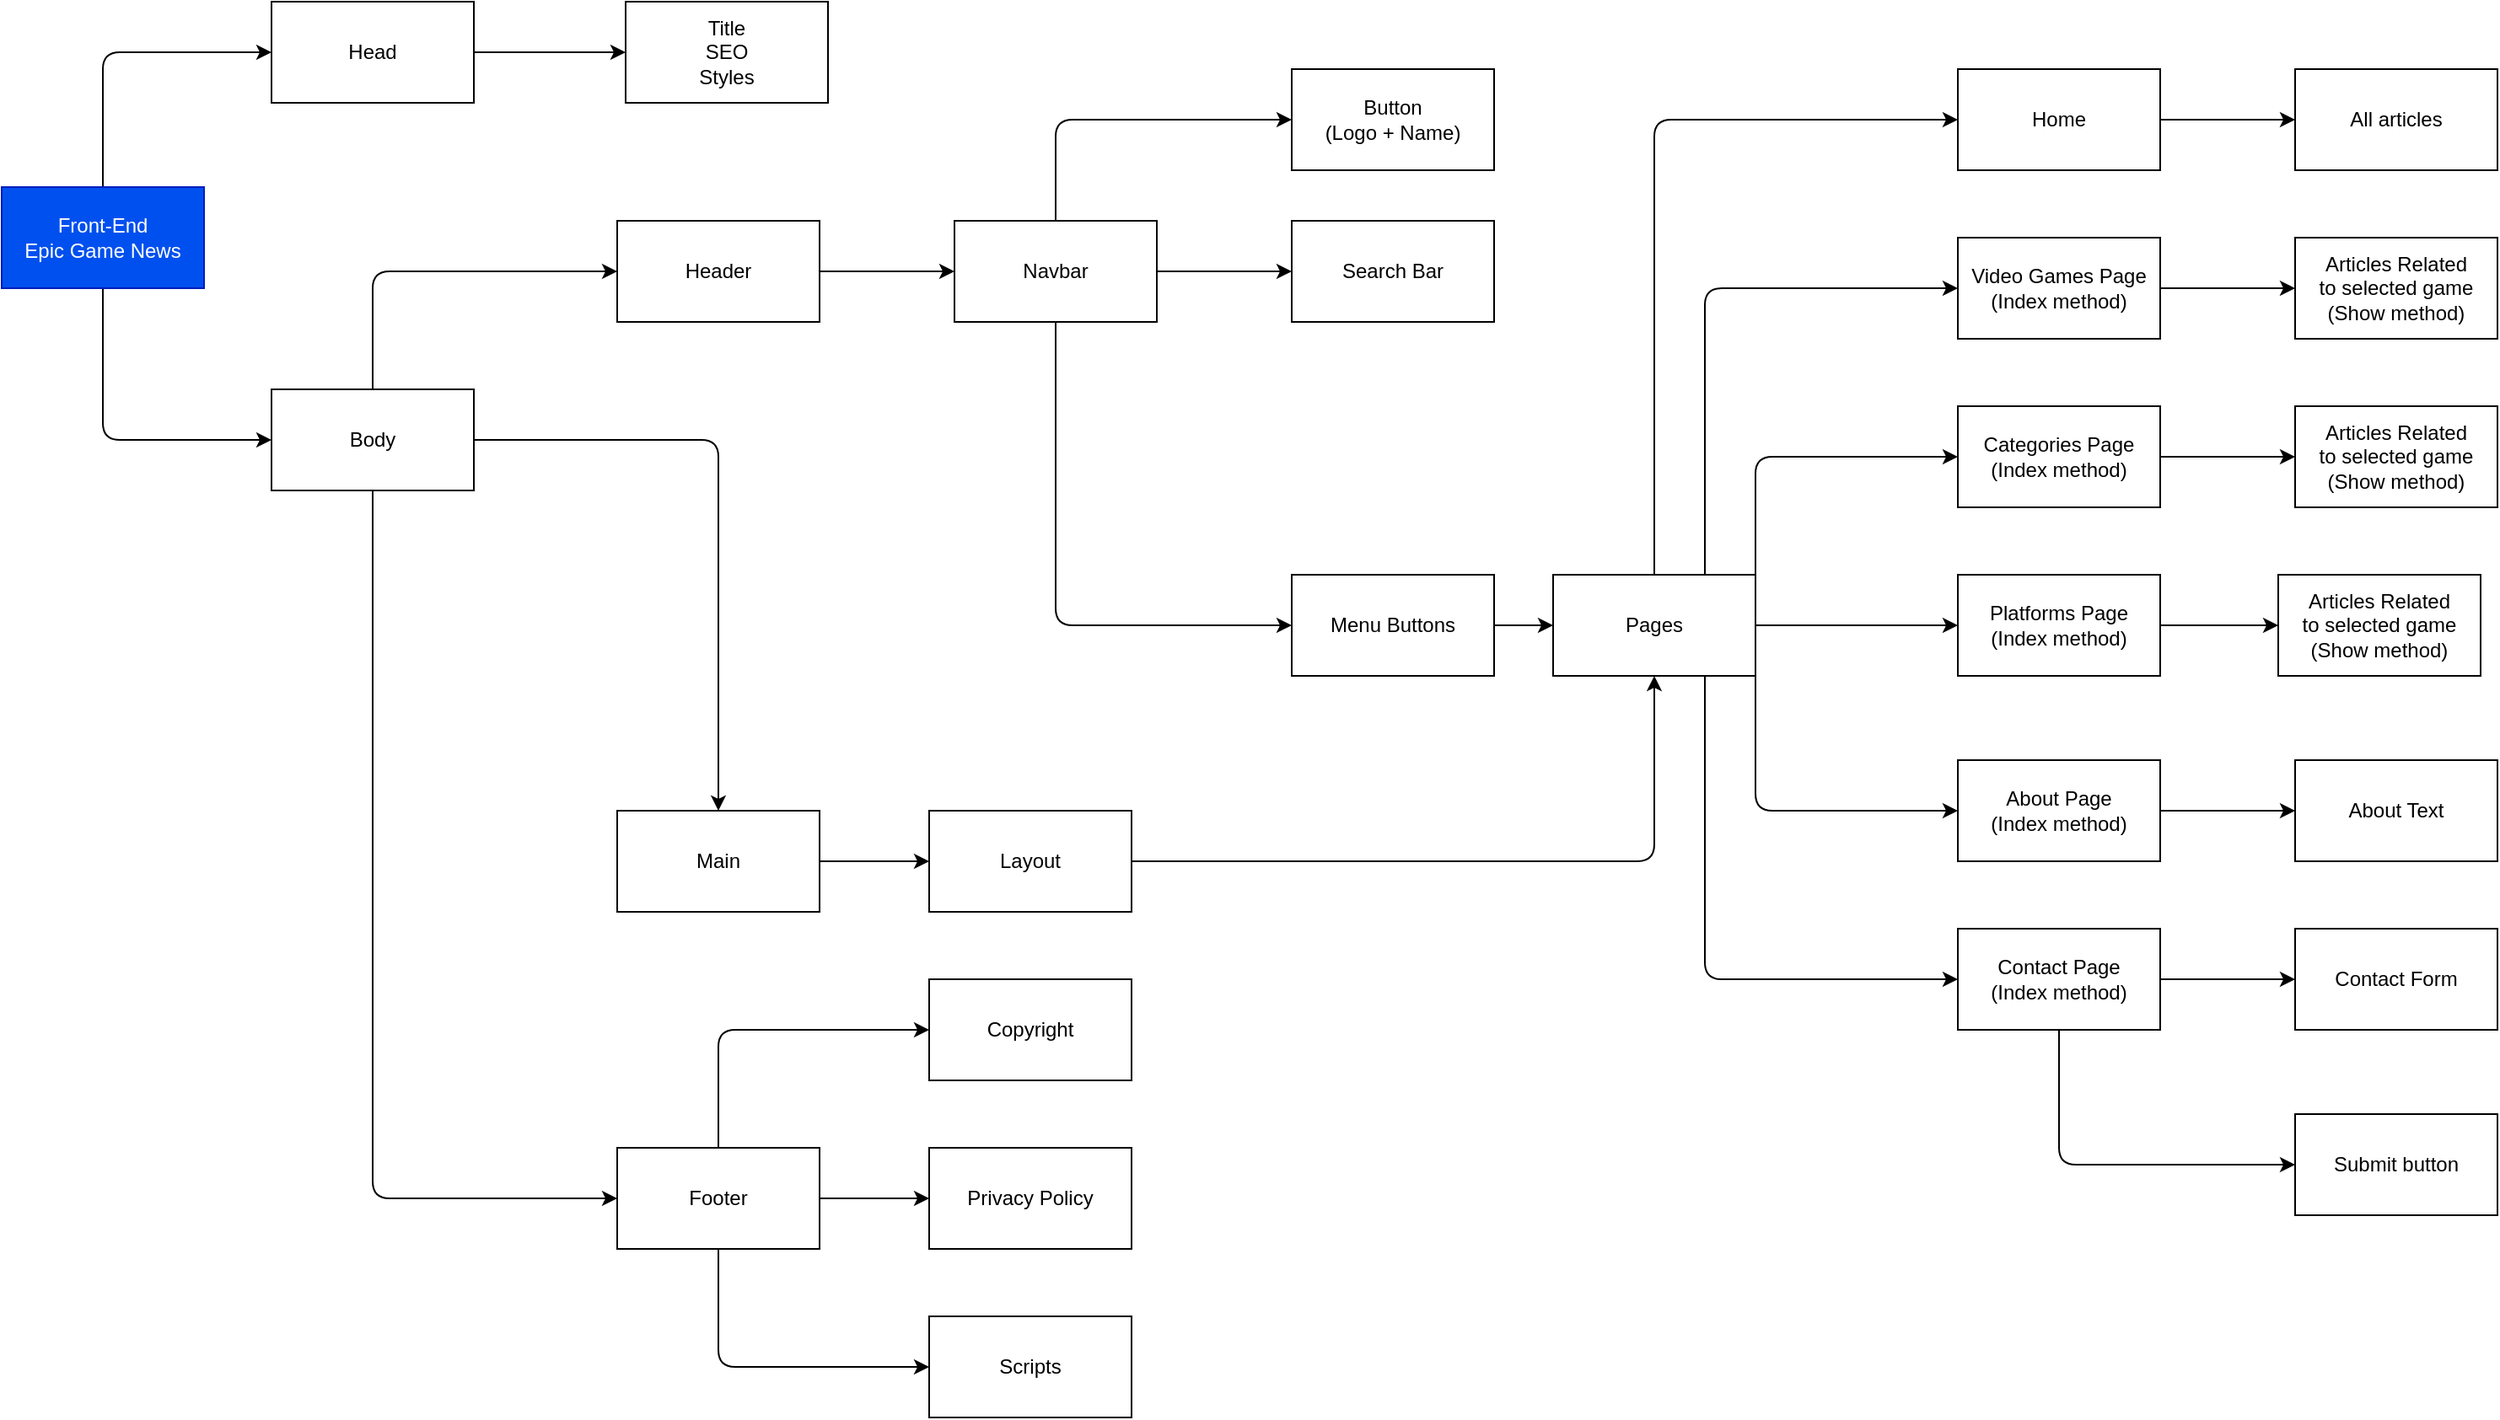 <mxfile>
    <diagram id="jpFDJ0GWIhSP-LSmC-w6" name="Page-1">
        <mxGraphModel dx="1431" dy="816" grid="1" gridSize="10" guides="1" tooltips="1" connect="1" arrows="1" fold="1" page="1" pageScale="1" pageWidth="850" pageHeight="1100" math="0" shadow="0">
            <root>
                <mxCell id="0"/>
                <mxCell id="1" parent="0"/>
                <mxCell id="243" value="" style="edgeStyle=none;html=1;" edge="1" parent="1" source="240" target="241">
                    <mxGeometry relative="1" as="geometry">
                        <Array as="points">
                            <mxPoint x="120" y="60"/>
                        </Array>
                    </mxGeometry>
                </mxCell>
                <mxCell id="246" style="edgeStyle=none;html=1;" edge="1" parent="1" source="240" target="244">
                    <mxGeometry relative="1" as="geometry">
                        <Array as="points">
                            <mxPoint x="120" y="290"/>
                        </Array>
                    </mxGeometry>
                </mxCell>
                <mxCell id="240" value="Front-End&lt;br&gt;Epic Game News" style="rounded=0;whiteSpace=wrap;html=1;fillColor=#0050ef;fontColor=#ffffff;strokeColor=#001DBC;" vertex="1" parent="1">
                    <mxGeometry x="60" y="140" width="120" height="60" as="geometry"/>
                </mxCell>
                <mxCell id="248" value="" style="edgeStyle=none;html=1;" edge="1" parent="1" source="241" target="247">
                    <mxGeometry relative="1" as="geometry"/>
                </mxCell>
                <mxCell id="241" value="Head" style="whiteSpace=wrap;html=1;rounded=0;" vertex="1" parent="1">
                    <mxGeometry x="220" y="30.0" width="120" height="60" as="geometry"/>
                </mxCell>
                <mxCell id="250" value="" style="edgeStyle=none;html=1;" edge="1" parent="1" source="244" target="249">
                    <mxGeometry relative="1" as="geometry">
                        <Array as="points">
                            <mxPoint x="280" y="190"/>
                        </Array>
                    </mxGeometry>
                </mxCell>
                <mxCell id="253" value="" style="edgeStyle=none;html=1;" edge="1" parent="1" source="244" target="252">
                    <mxGeometry relative="1" as="geometry">
                        <Array as="points">
                            <mxPoint x="485" y="290"/>
                        </Array>
                    </mxGeometry>
                </mxCell>
                <mxCell id="255" value="" style="edgeStyle=none;html=1;" edge="1" parent="1" source="244" target="254">
                    <mxGeometry relative="1" as="geometry">
                        <Array as="points">
                            <mxPoint x="280" y="740"/>
                        </Array>
                    </mxGeometry>
                </mxCell>
                <mxCell id="244" value="Body" style="whiteSpace=wrap;html=1;rounded=0;" vertex="1" parent="1">
                    <mxGeometry x="220" y="260" width="120" height="60" as="geometry"/>
                </mxCell>
                <mxCell id="247" value="Title&lt;br&gt;SEO&lt;br&gt;Styles" style="whiteSpace=wrap;html=1;rounded=0;" vertex="1" parent="1">
                    <mxGeometry x="430" y="30.0" width="120" height="60" as="geometry"/>
                </mxCell>
                <mxCell id="257" value="" style="edgeStyle=none;html=1;" edge="1" parent="1" source="249" target="256">
                    <mxGeometry relative="1" as="geometry"/>
                </mxCell>
                <mxCell id="249" value="Header" style="whiteSpace=wrap;html=1;rounded=0;" vertex="1" parent="1">
                    <mxGeometry x="425" y="160" width="120" height="60" as="geometry"/>
                </mxCell>
                <mxCell id="292" value="" style="edgeStyle=none;html=1;" edge="1" parent="1" source="252" target="291">
                    <mxGeometry relative="1" as="geometry"/>
                </mxCell>
                <mxCell id="252" value="Main" style="whiteSpace=wrap;html=1;rounded=0;" vertex="1" parent="1">
                    <mxGeometry x="425" y="510" width="120" height="60" as="geometry"/>
                </mxCell>
                <mxCell id="294" value="" style="edgeStyle=none;html=1;" edge="1" parent="1" source="254" target="293">
                    <mxGeometry relative="1" as="geometry">
                        <Array as="points">
                            <mxPoint x="485" y="840"/>
                        </Array>
                    </mxGeometry>
                </mxCell>
                <mxCell id="296" value="" style="edgeStyle=none;html=1;" edge="1" parent="1" source="254" target="295">
                    <mxGeometry relative="1" as="geometry">
                        <Array as="points">
                            <mxPoint x="485" y="640"/>
                        </Array>
                    </mxGeometry>
                </mxCell>
                <mxCell id="299" value="" style="edgeStyle=none;html=1;" edge="1" parent="1" source="254" target="298">
                    <mxGeometry relative="1" as="geometry">
                        <Array as="points"/>
                    </mxGeometry>
                </mxCell>
                <mxCell id="254" value="Footer" style="whiteSpace=wrap;html=1;rounded=0;" vertex="1" parent="1">
                    <mxGeometry x="425" y="710" width="120" height="60" as="geometry"/>
                </mxCell>
                <mxCell id="259" value="" style="edgeStyle=none;html=1;" edge="1" parent="1" source="256" target="258">
                    <mxGeometry relative="1" as="geometry">
                        <Array as="points">
                            <mxPoint x="685" y="100"/>
                        </Array>
                    </mxGeometry>
                </mxCell>
                <mxCell id="261" value="" style="edgeStyle=none;html=1;" edge="1" parent="1" source="256" target="260">
                    <mxGeometry relative="1" as="geometry"/>
                </mxCell>
                <mxCell id="264" value="" style="edgeStyle=none;html=1;entryX=0;entryY=0.5;entryDx=0;entryDy=0;" edge="1" parent="1" source="256" target="263">
                    <mxGeometry relative="1" as="geometry">
                        <Array as="points">
                            <mxPoint x="685" y="400"/>
                        </Array>
                    </mxGeometry>
                </mxCell>
                <mxCell id="256" value="Navbar" style="whiteSpace=wrap;html=1;rounded=0;" vertex="1" parent="1">
                    <mxGeometry x="625" y="160" width="120" height="60" as="geometry"/>
                </mxCell>
                <mxCell id="258" value="Button&lt;br&gt;(Logo + Name)" style="whiteSpace=wrap;html=1;rounded=0;" vertex="1" parent="1">
                    <mxGeometry x="825" y="70" width="120" height="60" as="geometry"/>
                </mxCell>
                <mxCell id="260" value="Search Bar" style="whiteSpace=wrap;html=1;rounded=0;" vertex="1" parent="1">
                    <mxGeometry x="825" y="160" width="120" height="60" as="geometry"/>
                </mxCell>
                <mxCell id="266" value="" style="edgeStyle=none;html=1;entryX=0;entryY=0.5;entryDx=0;entryDy=0;exitX=0.75;exitY=0;exitDx=0;exitDy=0;" edge="1" parent="1" source="300" target="265">
                    <mxGeometry relative="1" as="geometry">
                        <Array as="points">
                            <mxPoint x="1070" y="200"/>
                        </Array>
                    </mxGeometry>
                </mxCell>
                <mxCell id="270" style="edgeStyle=none;html=1;entryX=0;entryY=0.5;entryDx=0;entryDy=0;" edge="1" parent="1" source="300" target="268">
                    <mxGeometry relative="1" as="geometry">
                        <Array as="points">
                            <mxPoint x="1040" y="100"/>
                        </Array>
                    </mxGeometry>
                </mxCell>
                <mxCell id="273" value="" style="edgeStyle=none;html=1;entryX=0;entryY=0.5;entryDx=0;entryDy=0;exitX=1;exitY=0;exitDx=0;exitDy=0;" edge="1" parent="1" source="300" target="272">
                    <mxGeometry relative="1" as="geometry">
                        <Array as="points">
                            <mxPoint x="1100" y="300"/>
                        </Array>
                    </mxGeometry>
                </mxCell>
                <mxCell id="275" value="" style="edgeStyle=none;html=1;entryX=0;entryY=0.5;entryDx=0;entryDy=0;exitX=1;exitY=0.5;exitDx=0;exitDy=0;" edge="1" parent="1" source="300" target="274">
                    <mxGeometry relative="1" as="geometry"/>
                </mxCell>
                <mxCell id="277" style="edgeStyle=none;html=1;entryX=0;entryY=0.5;entryDx=0;entryDy=0;exitX=1;exitY=1;exitDx=0;exitDy=0;" edge="1" parent="1" source="300" target="276">
                    <mxGeometry relative="1" as="geometry">
                        <Array as="points">
                            <mxPoint x="1100" y="510"/>
                        </Array>
                    </mxGeometry>
                </mxCell>
                <mxCell id="279" value="" style="edgeStyle=none;html=1;entryX=0;entryY=0.5;entryDx=0;entryDy=0;exitX=0.75;exitY=1;exitDx=0;exitDy=0;" edge="1" parent="1" source="300" target="278">
                    <mxGeometry relative="1" as="geometry">
                        <Array as="points">
                            <mxPoint x="1070" y="610"/>
                        </Array>
                    </mxGeometry>
                </mxCell>
                <mxCell id="301" value="" style="edgeStyle=none;html=1;" edge="1" parent="1" source="263" target="300">
                    <mxGeometry relative="1" as="geometry"/>
                </mxCell>
                <mxCell id="263" value="Menu Buttons" style="whiteSpace=wrap;html=1;rounded=0;" vertex="1" parent="1">
                    <mxGeometry x="825" y="370" width="120" height="60" as="geometry"/>
                </mxCell>
                <mxCell id="288" value="" style="edgeStyle=none;html=1;" edge="1" parent="1" source="265" target="287">
                    <mxGeometry relative="1" as="geometry"/>
                </mxCell>
                <mxCell id="265" value="Video Games Page&lt;br&gt;(Index method)" style="whiteSpace=wrap;html=1;rounded=0;" vertex="1" parent="1">
                    <mxGeometry x="1220" y="170" width="120" height="60" as="geometry"/>
                </mxCell>
                <mxCell id="290" value="" style="edgeStyle=none;html=1;" edge="1" parent="1" source="268" target="289">
                    <mxGeometry relative="1" as="geometry"/>
                </mxCell>
                <mxCell id="268" value="Home" style="whiteSpace=wrap;html=1;rounded=0;" vertex="1" parent="1">
                    <mxGeometry x="1220" y="70" width="120" height="60" as="geometry"/>
                </mxCell>
                <mxCell id="308" style="edgeStyle=none;html=1;" edge="1" parent="1" source="272" target="303">
                    <mxGeometry relative="1" as="geometry"/>
                </mxCell>
                <mxCell id="272" value="Categories&amp;nbsp;Page&lt;br&gt;(Index method)" style="whiteSpace=wrap;html=1;rounded=0;" vertex="1" parent="1">
                    <mxGeometry x="1220" y="270" width="120" height="60" as="geometry"/>
                </mxCell>
                <mxCell id="307" style="edgeStyle=none;html=1;" edge="1" parent="1" source="274" target="304">
                    <mxGeometry relative="1" as="geometry"/>
                </mxCell>
                <mxCell id="274" value="Platforms&amp;nbsp;Page&lt;br&gt;(Index method)" style="whiteSpace=wrap;html=1;rounded=0;" vertex="1" parent="1">
                    <mxGeometry x="1220" y="370" width="120" height="60" as="geometry"/>
                </mxCell>
                <mxCell id="306" value="" style="edgeStyle=none;html=1;" edge="1" parent="1" source="276" target="305">
                    <mxGeometry relative="1" as="geometry"/>
                </mxCell>
                <mxCell id="276" value="About&amp;nbsp;Page&lt;br&gt;(Index method)" style="whiteSpace=wrap;html=1;rounded=0;" vertex="1" parent="1">
                    <mxGeometry x="1220" y="480" width="120" height="60" as="geometry"/>
                </mxCell>
                <mxCell id="281" value="" style="edgeStyle=none;html=1;" edge="1" parent="1" source="278" target="280">
                    <mxGeometry relative="1" as="geometry"/>
                </mxCell>
                <mxCell id="284" value="" style="edgeStyle=none;html=1;entryX=0;entryY=0.5;entryDx=0;entryDy=0;" edge="1" parent="1" source="278" target="283">
                    <mxGeometry relative="1" as="geometry">
                        <Array as="points">
                            <mxPoint x="1280" y="720"/>
                        </Array>
                    </mxGeometry>
                </mxCell>
                <mxCell id="278" value="Contact&amp;nbsp;Page&lt;br&gt;(Index method)" style="whiteSpace=wrap;html=1;rounded=0;" vertex="1" parent="1">
                    <mxGeometry x="1220" y="580" width="120" height="60" as="geometry"/>
                </mxCell>
                <mxCell id="280" value="Contact Form" style="whiteSpace=wrap;html=1;rounded=0;" vertex="1" parent="1">
                    <mxGeometry x="1420" y="580" width="120" height="60" as="geometry"/>
                </mxCell>
                <mxCell id="283" value="Submit button" style="whiteSpace=wrap;html=1;rounded=0;" vertex="1" parent="1">
                    <mxGeometry x="1420" y="690" width="120" height="60" as="geometry"/>
                </mxCell>
                <mxCell id="287" value="Articles Related&lt;br&gt;to selected game&lt;br&gt;(Show method)" style="whiteSpace=wrap;html=1;rounded=0;" vertex="1" parent="1">
                    <mxGeometry x="1420" y="170" width="120" height="60" as="geometry"/>
                </mxCell>
                <mxCell id="289" value="All articles" style="whiteSpace=wrap;html=1;rounded=0;" vertex="1" parent="1">
                    <mxGeometry x="1420" y="70" width="120" height="60" as="geometry"/>
                </mxCell>
                <mxCell id="302" style="edgeStyle=none;html=1;" edge="1" parent="1" source="291" target="300">
                    <mxGeometry relative="1" as="geometry">
                        <Array as="points">
                            <mxPoint x="1040" y="540"/>
                        </Array>
                    </mxGeometry>
                </mxCell>
                <mxCell id="291" value="Layout" style="whiteSpace=wrap;html=1;rounded=0;" vertex="1" parent="1">
                    <mxGeometry x="610" y="510" width="120" height="60" as="geometry"/>
                </mxCell>
                <mxCell id="293" value="Scripts" style="whiteSpace=wrap;html=1;rounded=0;" vertex="1" parent="1">
                    <mxGeometry x="610" y="810" width="120" height="60" as="geometry"/>
                </mxCell>
                <mxCell id="295" value="Copyright" style="whiteSpace=wrap;html=1;rounded=0;" vertex="1" parent="1">
                    <mxGeometry x="610" y="610" width="120" height="60" as="geometry"/>
                </mxCell>
                <mxCell id="298" value="Privacy Policy" style="whiteSpace=wrap;html=1;rounded=0;" vertex="1" parent="1">
                    <mxGeometry x="610" y="710" width="120" height="60" as="geometry"/>
                </mxCell>
                <mxCell id="300" value="Pages" style="whiteSpace=wrap;html=1;rounded=0;" vertex="1" parent="1">
                    <mxGeometry x="980" y="370" width="120" height="60" as="geometry"/>
                </mxCell>
                <mxCell id="303" value="Articles Related&lt;br&gt;to selected game&lt;br&gt;(Show method)" style="whiteSpace=wrap;html=1;rounded=0;" vertex="1" parent="1">
                    <mxGeometry x="1420" y="270" width="120" height="60" as="geometry"/>
                </mxCell>
                <mxCell id="304" value="Articles Related&lt;br&gt;to selected game&lt;br&gt;(Show method)" style="whiteSpace=wrap;html=1;rounded=0;" vertex="1" parent="1">
                    <mxGeometry x="1410" y="370" width="120" height="60" as="geometry"/>
                </mxCell>
                <mxCell id="305" value="About Text" style="whiteSpace=wrap;html=1;rounded=0;" vertex="1" parent="1">
                    <mxGeometry x="1420" y="480" width="120" height="60" as="geometry"/>
                </mxCell>
            </root>
        </mxGraphModel>
    </diagram>
</mxfile>